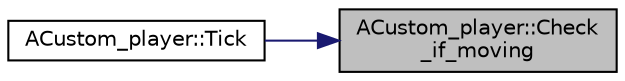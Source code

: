digraph "ACustom_player::Check_if_moving"
{
 // LATEX_PDF_SIZE
  edge [fontname="Helvetica",fontsize="10",labelfontname="Helvetica",labelfontsize="10"];
  node [fontname="Helvetica",fontsize="10",shape=record];
  rankdir="RL";
  Node1 [label="ACustom_player::Check\l_if_moving",height=0.2,width=0.4,color="black", fillcolor="grey75", style="filled", fontcolor="black",tooltip="플레이어 움직임 감지"];
  Node1 -> Node2 [dir="back",color="midnightblue",fontsize="10",style="solid",fontname="Helvetica"];
  Node2 [label="ACustom_player::Tick",height=0.2,width=0.4,color="black", fillcolor="white", style="filled",URL="$class_a_custom__player.html#a5e610ebd113adc82c1a6f9f882e1ed24",tooltip=" "];
}
